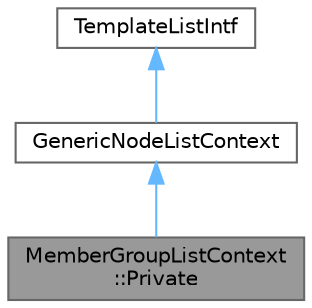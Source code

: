 digraph "MemberGroupListContext::Private"
{
 // INTERACTIVE_SVG=YES
 // LATEX_PDF_SIZE
  bgcolor="transparent";
  edge [fontname=Helvetica,fontsize=10,labelfontname=Helvetica,labelfontsize=10];
  node [fontname=Helvetica,fontsize=10,shape=box,height=0.2,width=0.4];
  Node1 [id="Node000001",label="MemberGroupListContext\l::Private",height=0.2,width=0.4,color="gray40", fillcolor="grey60", style="filled", fontcolor="black"];
  Node2 -> Node1 [id="edge1_Node000001_Node000002",dir="back",color="steelblue1",style="solid"];
  Node2 [id="Node000002",label="GenericNodeListContext",height=0.2,width=0.4,color="gray40", fillcolor="white", style="filled",URL="$d6/dcb/class_generic_node_list_context.html",tooltip="standard template list implementation"];
  Node3 -> Node2 [id="edge2_Node000002_Node000003",dir="back",color="steelblue1",style="solid"];
  Node3 [id="Node000003",label="TemplateListIntf",height=0.2,width=0.4,color="gray40", fillcolor="white", style="filled",URL="$d6/d88/class_template_list_intf.html",tooltip="Abstract read-only interface for a context value of type list."];
}
